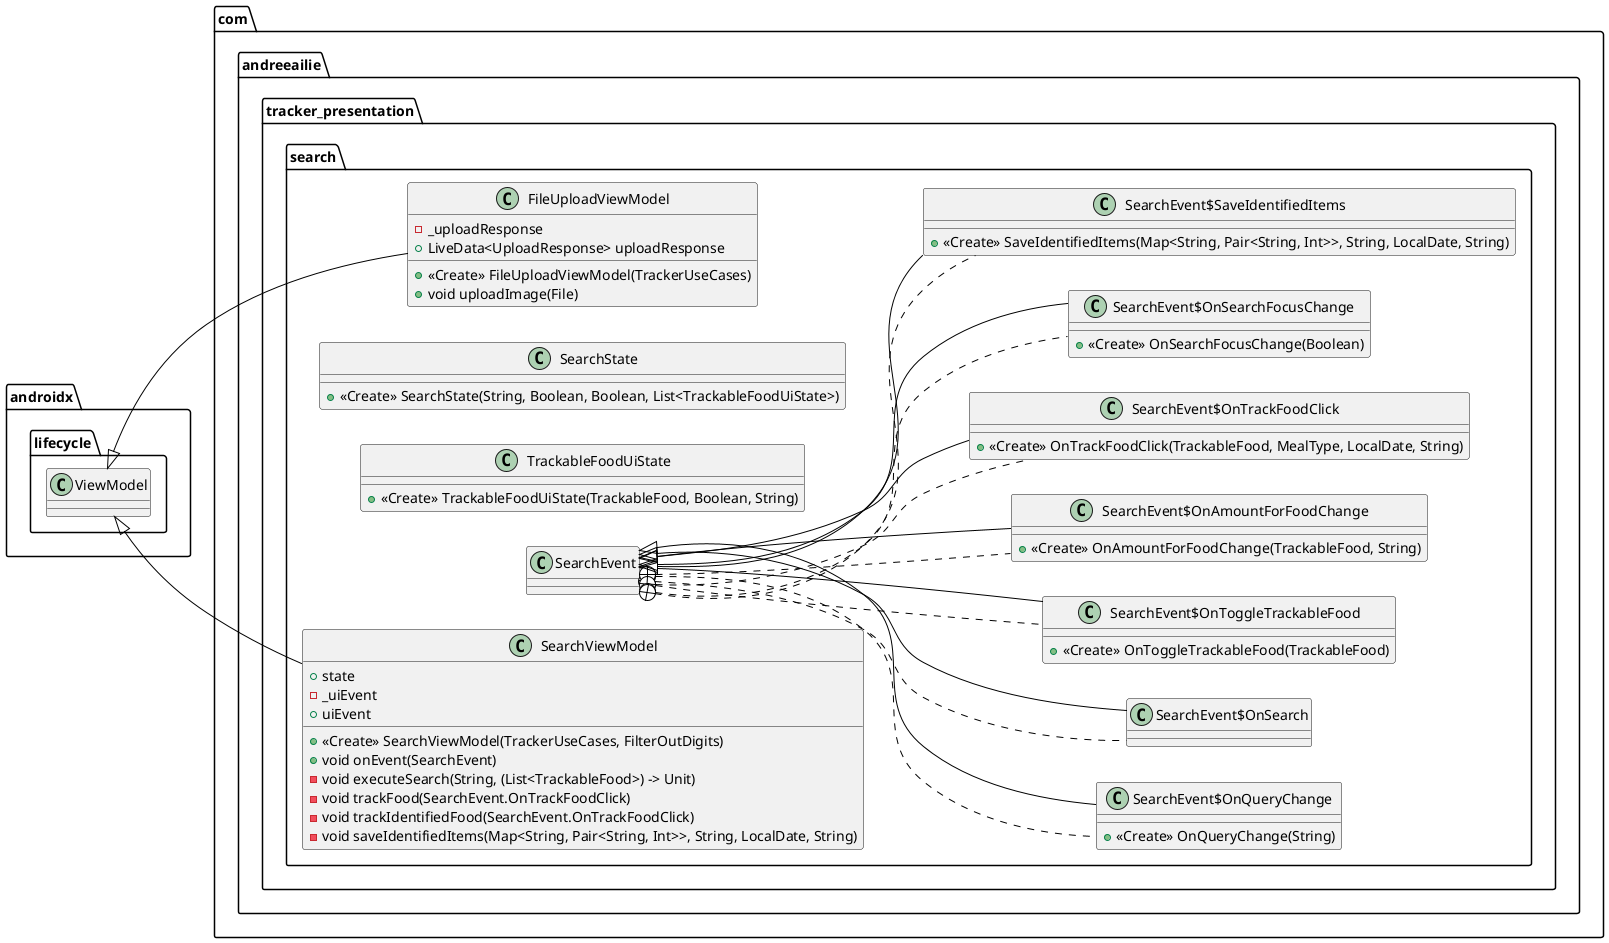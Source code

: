 @startuml
left to right direction

skinparam class {
    BackgroundColor<<highlighted>> Yellow
    BorderColor<<highlighted>> Orange
    ArrowColor Black
    ArrowThickness 1

}

' Define the package and arrange it vertically
package "com.andreeailie.tracker_presentation.search" {

    class FileUploadViewModel {
        - _uploadResponse
        + LiveData<UploadResponse> uploadResponse
        + <<Create>> FileUploadViewModel(TrackerUseCases)
        + void uploadImage(File)
    }

    class SearchState {
        + <<Create>> SearchState(String, Boolean, Boolean, List<TrackableFoodUiState>)
    }

    class TrackableFoodUiState {
        + <<Create>> TrackableFoodUiState(TrackableFood, Boolean, String)
    }

    class SearchEvent {
    }

    ' Arrange SearchEvent subclasses vertically
    class SearchEvent$OnQueryChange {
        + <<Create>> OnQueryChange(String)
    }

    class SearchEvent$OnSearch {
    }

    class SearchEvent$OnToggleTrackableFood {
        + <<Create>> OnToggleTrackableFood(TrackableFood)
    }

    class SearchEvent$OnAmountForFoodChange {
        + <<Create>> OnAmountForFoodChange(TrackableFood, String)
    }

    class SearchEvent$OnTrackFoodClick {
        + <<Create>> OnTrackFoodClick(TrackableFood, MealType, LocalDate, String)
    }

    class SearchEvent$OnSearchFocusChange {
        + <<Create>> OnSearchFocusChange(Boolean)
    }

    class SearchEvent$SaveIdentifiedItems {
        + <<Create>> SaveIdentifiedItems(Map<String, Pair<String, Int>>, String, LocalDate, String)
    }

    class SearchViewModel {
        + state
        - _uiEvent
        + uiEvent
        + <<Create>> SearchViewModel(TrackerUseCases, FilterOutDigits)
        + void onEvent(SearchEvent)
        - void executeSearch(String, (List<TrackableFood>) -> Unit)
        - void trackFood(SearchEvent.OnTrackFoodClick)
        - void trackIdentifiedFood(SearchEvent.OnTrackFoodClick)
        - void saveIdentifiedItems(Map<String, Pair<String, Int>>, String, LocalDate, String)
    }
}

androidx.lifecycle.ViewModel <|-- FileUploadViewModel
SearchEvent +.. SearchEvent$OnQueryChange
SearchEvent <|-- SearchEvent$OnQueryChange
SearchEvent +.. SearchEvent$OnSearch
SearchEvent <|-- SearchEvent$OnSearch
SearchEvent +.. SearchEvent$OnToggleTrackableFood
SearchEvent <|-- SearchEvent$OnToggleTrackableFood
SearchEvent +.. SearchEvent$OnAmountForFoodChange
SearchEvent <|-- SearchEvent$OnAmountForFoodChange
SearchEvent +.. SearchEvent$OnTrackFoodClick
SearchEvent <|-- SearchEvent$OnTrackFoodClick
SearchEvent +.. SearchEvent$OnSearchFocusChange
SearchEvent <|-- SearchEvent$OnSearchFocusChange
SearchEvent +.. SearchEvent$SaveIdentifiedItems
SearchEvent <|-- SearchEvent$SaveIdentifiedItems
androidx.lifecycle.ViewModel <|-- SearchViewModel

@enduml

